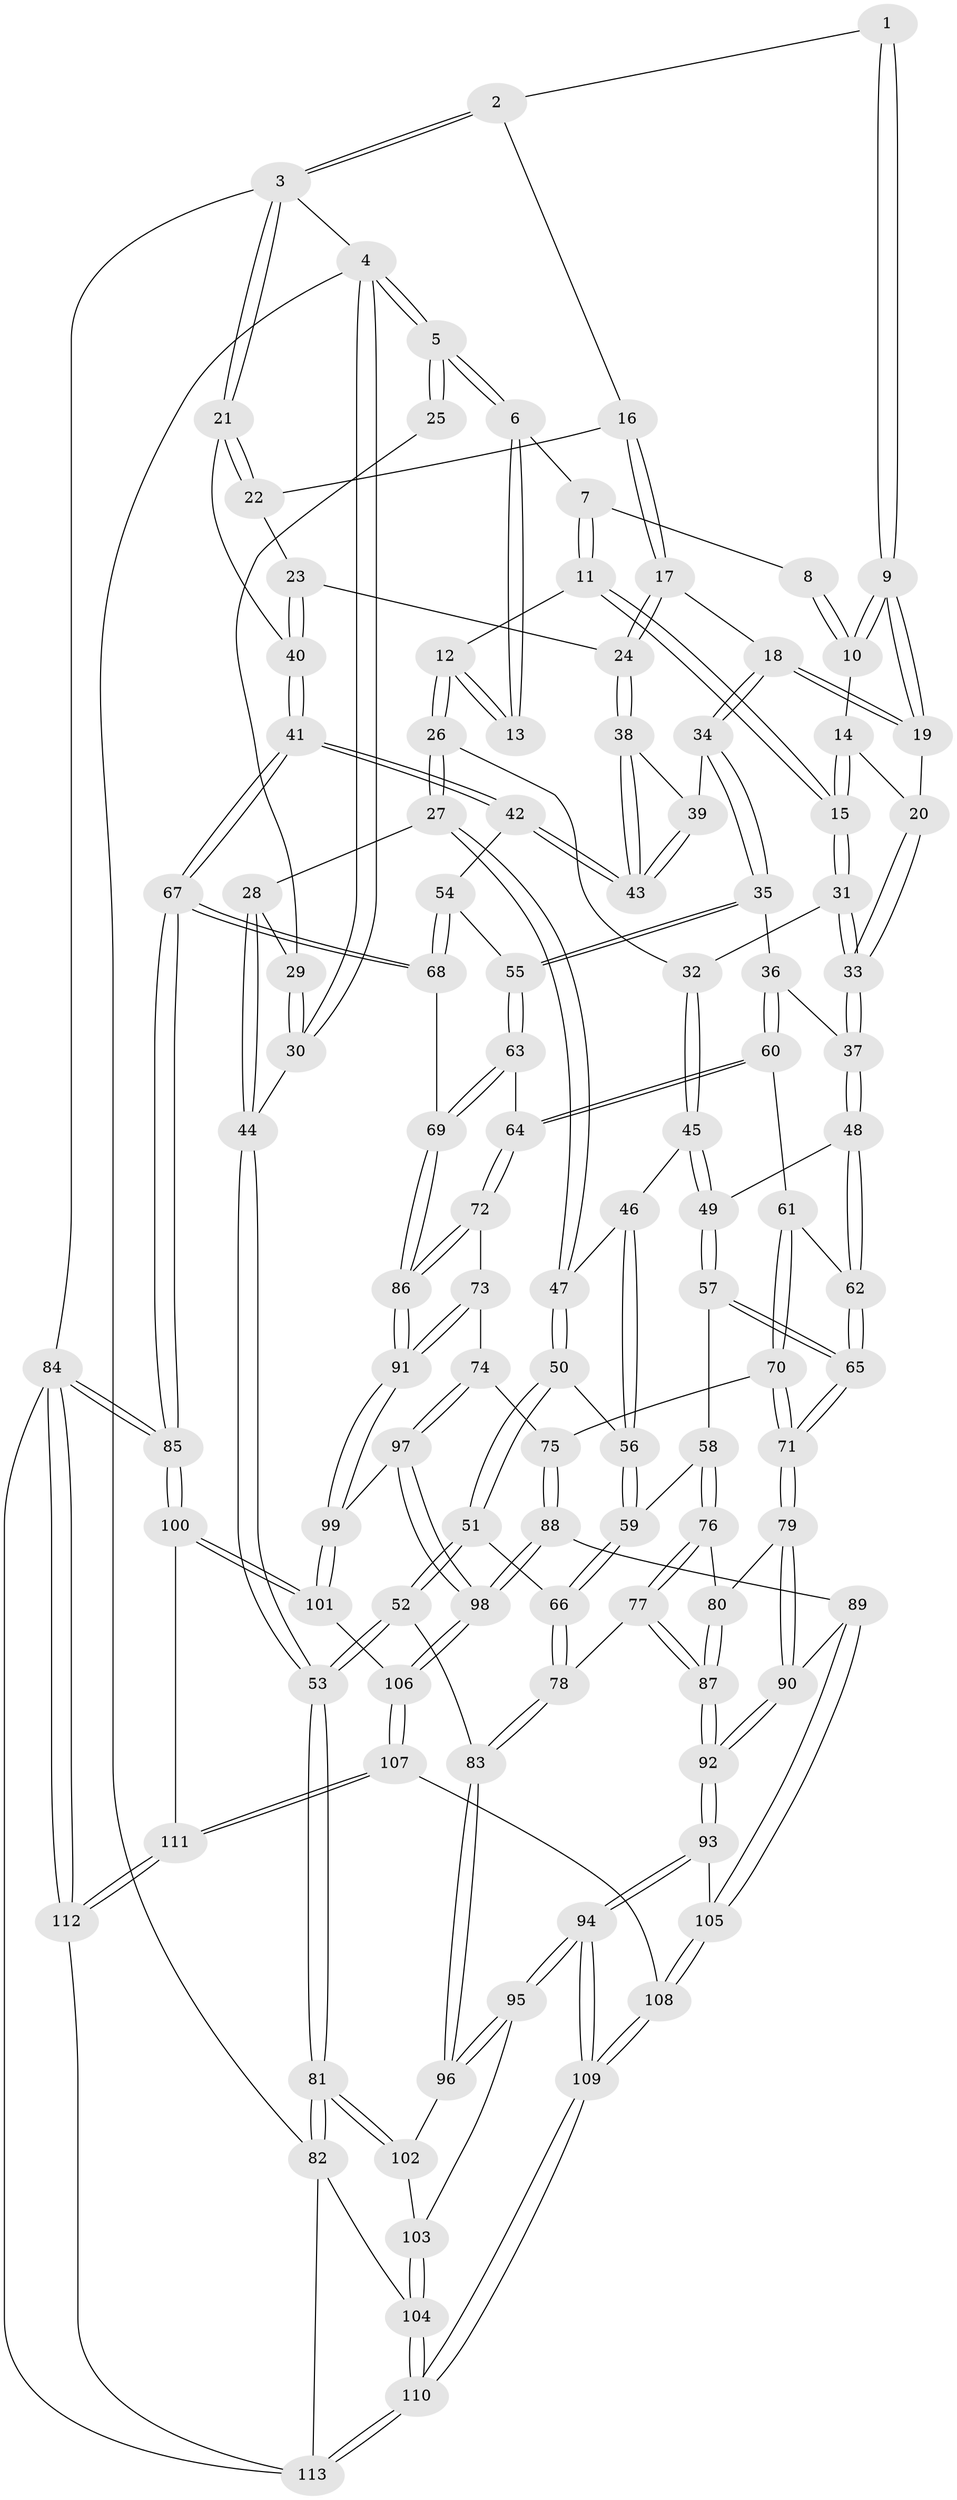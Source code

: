 // Generated by graph-tools (version 1.1) at 2025/38/03/09/25 02:38:31]
// undirected, 113 vertices, 279 edges
graph export_dot {
graph [start="1"]
  node [color=gray90,style=filled];
  1 [pos="+0.7179300514121503+0"];
  2 [pos="+1+0"];
  3 [pos="+1+0"];
  4 [pos="+0+0"];
  5 [pos="+0+0"];
  6 [pos="+0.19693604631599104+0"];
  7 [pos="+0.46857725837191333+0"];
  8 [pos="+0.5291854341805212+0"];
  9 [pos="+0.759521750213051+0.08652674007293235"];
  10 [pos="+0.6233766043242915+0.06766970053351916"];
  11 [pos="+0.41258805894053935+0.1080764251327447"];
  12 [pos="+0.3338750379375854+0.14104889086757463"];
  13 [pos="+0.26503281539924356+0.11877899128085641"];
  14 [pos="+0.6197740647307175+0.07663082230657611"];
  15 [pos="+0.4920011270640576+0.18327166299816874"];
  16 [pos="+0.8930367098974941+0.08897850890573189"];
  17 [pos="+0.8267995605331027+0.15175493773028215"];
  18 [pos="+0.8168758124360206+0.15384613731114682"];
  19 [pos="+0.8049701616242061+0.14972228160956344"];
  20 [pos="+0.6693262754243525+0.20723364589337728"];
  21 [pos="+1+0.14922692670335375"];
  22 [pos="+0.9939575068659733+0.1336185662937667"];
  23 [pos="+0.9551160099290439+0.23690014919417046"];
  24 [pos="+0.935781044336423+0.23494027746608512"];
  25 [pos="+0.23588187780913275+0.12246459586042086"];
  26 [pos="+0.2987533498638489+0.2696824833868991"];
  27 [pos="+0.19266411339733897+0.30887249256633764"];
  28 [pos="+0.13172938743530022+0.2485957944007743"];
  29 [pos="+0.17353743544926845+0.16068579004329334"];
  30 [pos="+0+0"];
  31 [pos="+0.5272097122562358+0.25768680939032546"];
  32 [pos="+0.36396740498361074+0.32759967054983713"];
  33 [pos="+0.5775077456062421+0.29747886168741344"];
  34 [pos="+0.7976323842924244+0.3416927500219789"];
  35 [pos="+0.7650707335824428+0.37782609422897023"];
  36 [pos="+0.7509224085467238+0.37865666236119927"];
  37 [pos="+0.5871908178958981+0.32655423224678337"];
  38 [pos="+0.9248379751278398+0.26467067446731585"];
  39 [pos="+0.8704459147175753+0.3402707713020832"];
  40 [pos="+1+0.3336628482986026"];
  41 [pos="+1+0.3469423698553342"];
  42 [pos="+0.9719990662131065+0.3989912690976888"];
  43 [pos="+0.9573901893824781+0.38742004245045497"];
  44 [pos="+0+0.24011602802417392"];
  45 [pos="+0.3614707234839545+0.37652324083670846"];
  46 [pos="+0.3464056475726332+0.4124561381476137"];
  47 [pos="+0.19255872340800773+0.3119172809304998"];
  48 [pos="+0.5739664249741157+0.3598373200734195"];
  49 [pos="+0.5282965211327583+0.4101484961597319"];
  50 [pos="+0.17755633959324654+0.400593671860542"];
  51 [pos="+0.14151501793927654+0.45700417810062466"];
  52 [pos="+0.041173482749197646+0.4969590802461653"];
  53 [pos="+0+0.5239258557101011"];
  54 [pos="+0.9062349168790629+0.47524141000132336"];
  55 [pos="+0.8363474374585659+0.4798453918830309"];
  56 [pos="+0.3413618575030661+0.4355154704490057"];
  57 [pos="+0.4884774480964784+0.4847482659834742"];
  58 [pos="+0.40466193737329575+0.5015097248481358"];
  59 [pos="+0.3471821760561328+0.45884623934726526"];
  60 [pos="+0.6884411952517243+0.5209598226656421"];
  61 [pos="+0.6780151927925692+0.5241825378666781"];
  62 [pos="+0.6277855827704448+0.48234419376909965"];
  63 [pos="+0.8189745549767763+0.5198372657618214"];
  64 [pos="+0.7867375432674454+0.5613240755914437"];
  65 [pos="+0.5408314169565211+0.5721510972469622"];
  66 [pos="+0.250224237301916+0.5349001506233391"];
  67 [pos="+1+0.6246969969064885"];
  68 [pos="+0.9861563115082017+0.5963426327518531"];
  69 [pos="+0.9373580270943231+0.6213993717992087"];
  70 [pos="+0.6678807963091732+0.5426321294645388"];
  71 [pos="+0.5558139262879033+0.6248673452226592"];
  72 [pos="+0.7861482951553871+0.5986452296100309"];
  73 [pos="+0.7845587360100721+0.6016909078992787"];
  74 [pos="+0.7706173736858278+0.616958863134164"];
  75 [pos="+0.7017026193855908+0.628827327282027"];
  76 [pos="+0.399168711914192+0.5274323368544481"];
  77 [pos="+0.33295890414116525+0.6169886492150265"];
  78 [pos="+0.25720325529881194+0.5842060610970357"];
  79 [pos="+0.5555222363646938+0.6272277850436462"];
  80 [pos="+0.4411338242757686+0.6101976883438166"];
  81 [pos="+0+0.5336812651062296"];
  82 [pos="+0+0.7482301918752581"];
  83 [pos="+0.2083018901972489+0.6354171509845351"];
  84 [pos="+1+1"];
  85 [pos="+1+1"];
  86 [pos="+0.9193154780973614+0.6370065116204785"];
  87 [pos="+0.36322534789563576+0.6789985888573347"];
  88 [pos="+0.6285655300761216+0.6896942960688717"];
  89 [pos="+0.564799290990473+0.6661659485394362"];
  90 [pos="+0.5645119476755298+0.6659399689485627"];
  91 [pos="+0.8795315438548377+0.7380317033417023"];
  92 [pos="+0.37058172255251187+0.7828957012428656"];
  93 [pos="+0.35246372905304424+0.8208859400762291"];
  94 [pos="+0.3097808132302661+0.8844139163508989"];
  95 [pos="+0.21625797080292633+0.7189230196352526"];
  96 [pos="+0.20551482585121808+0.6446764607529684"];
  97 [pos="+0.7669194926422455+0.6902648670753104"];
  98 [pos="+0.6877725284148056+0.7575794769099652"];
  99 [pos="+0.877715891649646+0.7495183541625322"];
  100 [pos="+0.9245533023687689+0.8689661029332952"];
  101 [pos="+0.8945799353692925+0.8355636605185388"];
  102 [pos="+0.12635975922911022+0.6513383980220779"];
  103 [pos="+0.12263278841791182+0.7104669575528695"];
  104 [pos="+0+0.7872339057768155"];
  105 [pos="+0.5591459026088199+0.8011150902269293"];
  106 [pos="+0.698732556894875+0.8006902922063173"];
  107 [pos="+0.6329105165452424+0.8952722660388114"];
  108 [pos="+0.622112066863913+0.8915966705132733"];
  109 [pos="+0.30429890020643846+0.9089390158761936"];
  110 [pos="+0.2899550935936691+0.9348774995662756"];
  111 [pos="+0.6617911233263514+0.9802283415320602"];
  112 [pos="+0.6487279845314159+1"];
  113 [pos="+0.28512650351461616+1"];
  1 -- 2;
  1 -- 9;
  1 -- 9;
  2 -- 3;
  2 -- 3;
  2 -- 16;
  3 -- 4;
  3 -- 21;
  3 -- 21;
  3 -- 84;
  4 -- 5;
  4 -- 5;
  4 -- 30;
  4 -- 30;
  4 -- 82;
  5 -- 6;
  5 -- 6;
  5 -- 25;
  5 -- 25;
  6 -- 7;
  6 -- 13;
  6 -- 13;
  7 -- 8;
  7 -- 11;
  7 -- 11;
  8 -- 10;
  8 -- 10;
  9 -- 10;
  9 -- 10;
  9 -- 19;
  9 -- 19;
  10 -- 14;
  11 -- 12;
  11 -- 15;
  11 -- 15;
  12 -- 13;
  12 -- 13;
  12 -- 26;
  12 -- 26;
  14 -- 15;
  14 -- 15;
  14 -- 20;
  15 -- 31;
  15 -- 31;
  16 -- 17;
  16 -- 17;
  16 -- 22;
  17 -- 18;
  17 -- 24;
  17 -- 24;
  18 -- 19;
  18 -- 19;
  18 -- 34;
  18 -- 34;
  19 -- 20;
  20 -- 33;
  20 -- 33;
  21 -- 22;
  21 -- 22;
  21 -- 40;
  22 -- 23;
  23 -- 24;
  23 -- 40;
  23 -- 40;
  24 -- 38;
  24 -- 38;
  25 -- 29;
  26 -- 27;
  26 -- 27;
  26 -- 32;
  27 -- 28;
  27 -- 47;
  27 -- 47;
  28 -- 29;
  28 -- 44;
  28 -- 44;
  29 -- 30;
  29 -- 30;
  30 -- 44;
  31 -- 32;
  31 -- 33;
  31 -- 33;
  32 -- 45;
  32 -- 45;
  33 -- 37;
  33 -- 37;
  34 -- 35;
  34 -- 35;
  34 -- 39;
  35 -- 36;
  35 -- 55;
  35 -- 55;
  36 -- 37;
  36 -- 60;
  36 -- 60;
  37 -- 48;
  37 -- 48;
  38 -- 39;
  38 -- 43;
  38 -- 43;
  39 -- 43;
  39 -- 43;
  40 -- 41;
  40 -- 41;
  41 -- 42;
  41 -- 42;
  41 -- 67;
  41 -- 67;
  42 -- 43;
  42 -- 43;
  42 -- 54;
  44 -- 53;
  44 -- 53;
  45 -- 46;
  45 -- 49;
  45 -- 49;
  46 -- 47;
  46 -- 56;
  46 -- 56;
  47 -- 50;
  47 -- 50;
  48 -- 49;
  48 -- 62;
  48 -- 62;
  49 -- 57;
  49 -- 57;
  50 -- 51;
  50 -- 51;
  50 -- 56;
  51 -- 52;
  51 -- 52;
  51 -- 66;
  52 -- 53;
  52 -- 53;
  52 -- 83;
  53 -- 81;
  53 -- 81;
  54 -- 55;
  54 -- 68;
  54 -- 68;
  55 -- 63;
  55 -- 63;
  56 -- 59;
  56 -- 59;
  57 -- 58;
  57 -- 65;
  57 -- 65;
  58 -- 59;
  58 -- 76;
  58 -- 76;
  59 -- 66;
  59 -- 66;
  60 -- 61;
  60 -- 64;
  60 -- 64;
  61 -- 62;
  61 -- 70;
  61 -- 70;
  62 -- 65;
  62 -- 65;
  63 -- 64;
  63 -- 69;
  63 -- 69;
  64 -- 72;
  64 -- 72;
  65 -- 71;
  65 -- 71;
  66 -- 78;
  66 -- 78;
  67 -- 68;
  67 -- 68;
  67 -- 85;
  67 -- 85;
  68 -- 69;
  69 -- 86;
  69 -- 86;
  70 -- 71;
  70 -- 71;
  70 -- 75;
  71 -- 79;
  71 -- 79;
  72 -- 73;
  72 -- 86;
  72 -- 86;
  73 -- 74;
  73 -- 91;
  73 -- 91;
  74 -- 75;
  74 -- 97;
  74 -- 97;
  75 -- 88;
  75 -- 88;
  76 -- 77;
  76 -- 77;
  76 -- 80;
  77 -- 78;
  77 -- 87;
  77 -- 87;
  78 -- 83;
  78 -- 83;
  79 -- 80;
  79 -- 90;
  79 -- 90;
  80 -- 87;
  80 -- 87;
  81 -- 82;
  81 -- 82;
  81 -- 102;
  81 -- 102;
  82 -- 104;
  82 -- 113;
  83 -- 96;
  83 -- 96;
  84 -- 85;
  84 -- 85;
  84 -- 112;
  84 -- 112;
  84 -- 113;
  85 -- 100;
  85 -- 100;
  86 -- 91;
  86 -- 91;
  87 -- 92;
  87 -- 92;
  88 -- 89;
  88 -- 98;
  88 -- 98;
  89 -- 90;
  89 -- 105;
  89 -- 105;
  90 -- 92;
  90 -- 92;
  91 -- 99;
  91 -- 99;
  92 -- 93;
  92 -- 93;
  93 -- 94;
  93 -- 94;
  93 -- 105;
  94 -- 95;
  94 -- 95;
  94 -- 109;
  94 -- 109;
  95 -- 96;
  95 -- 96;
  95 -- 103;
  96 -- 102;
  97 -- 98;
  97 -- 98;
  97 -- 99;
  98 -- 106;
  98 -- 106;
  99 -- 101;
  99 -- 101;
  100 -- 101;
  100 -- 101;
  100 -- 111;
  101 -- 106;
  102 -- 103;
  103 -- 104;
  103 -- 104;
  104 -- 110;
  104 -- 110;
  105 -- 108;
  105 -- 108;
  106 -- 107;
  106 -- 107;
  107 -- 108;
  107 -- 111;
  107 -- 111;
  108 -- 109;
  108 -- 109;
  109 -- 110;
  109 -- 110;
  110 -- 113;
  110 -- 113;
  111 -- 112;
  111 -- 112;
  112 -- 113;
}
